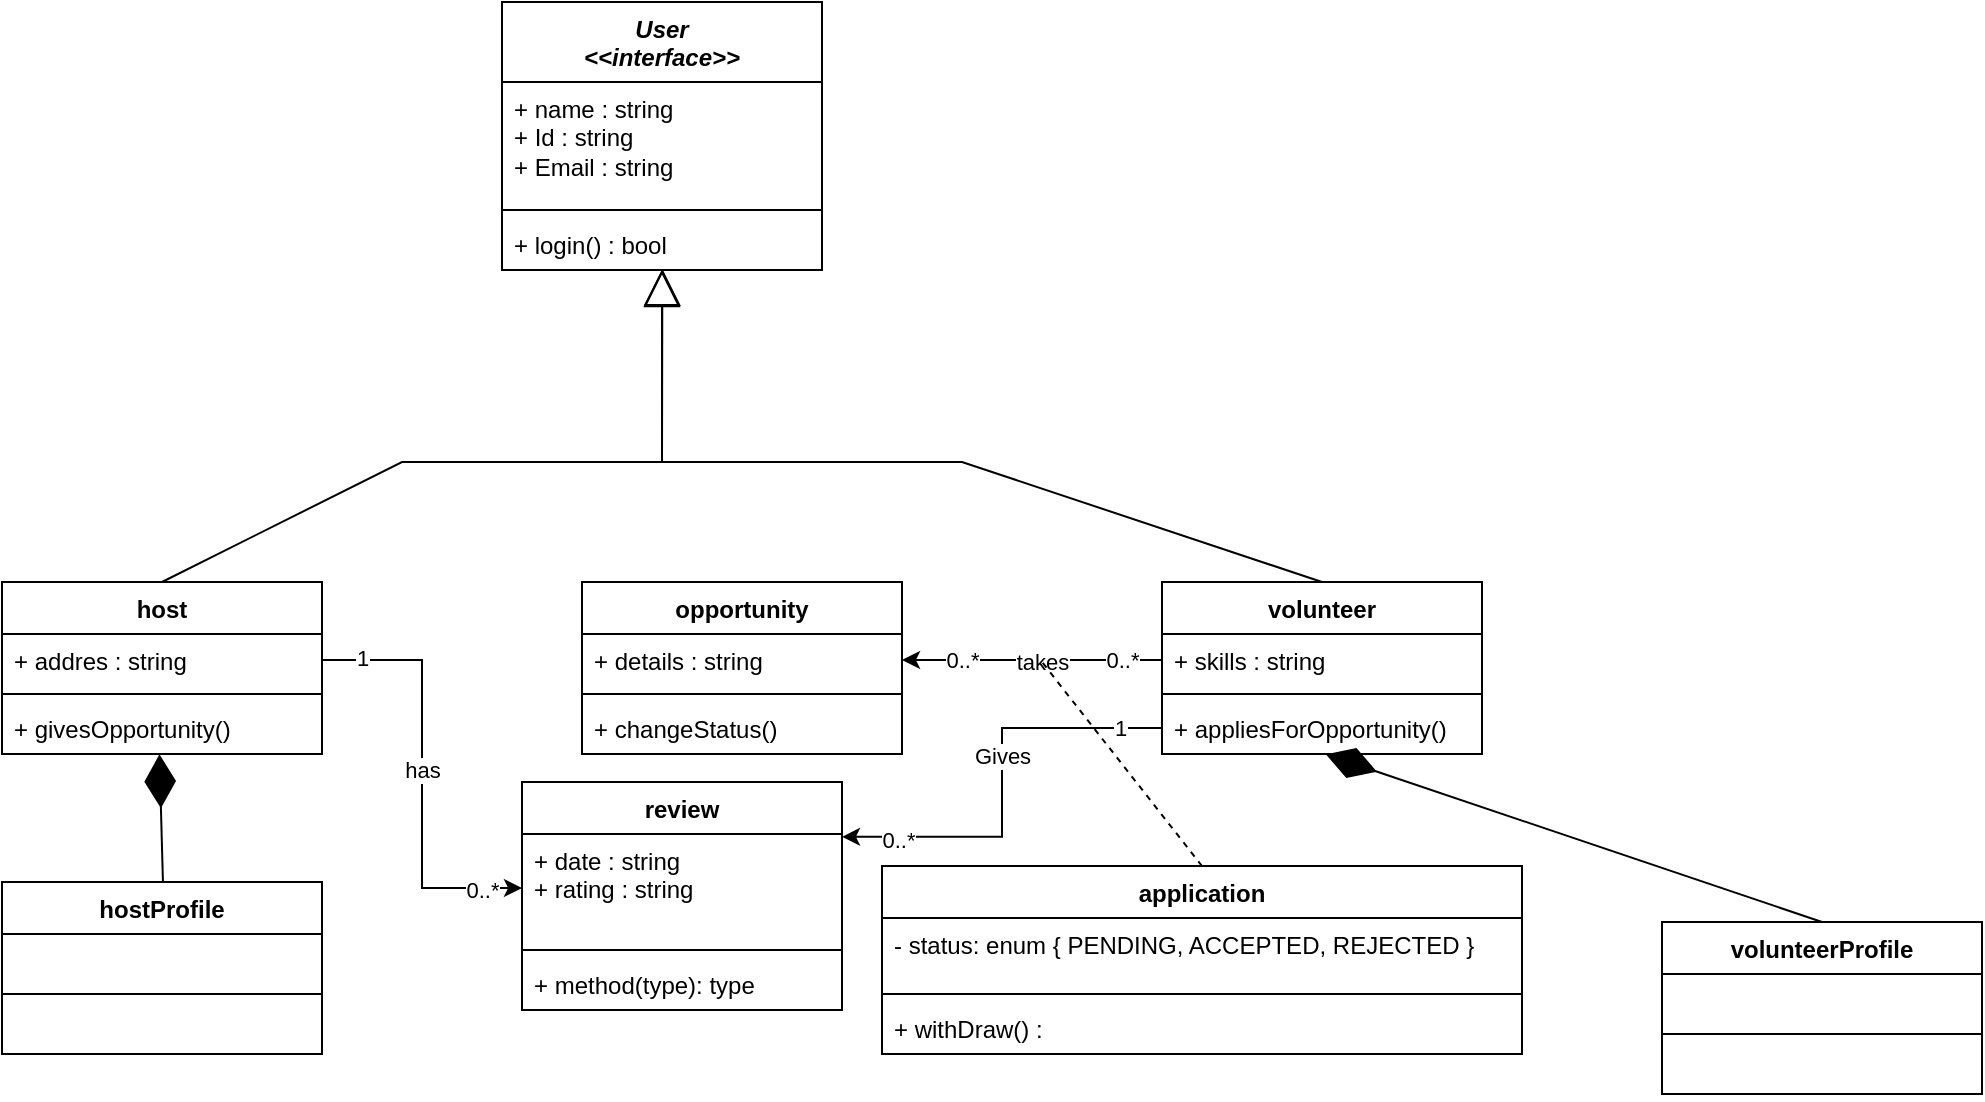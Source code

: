 <mxfile version="26.2.13">
  <diagram name="Page-1" id="c4acf3e9-155e-7222-9cf6-157b1a14988f">
    <mxGraphModel grid="1" page="1" gridSize="10" guides="1" tooltips="1" connect="1" arrows="1" fold="1" pageScale="1" pageWidth="850" pageHeight="1100" background="none" math="0" shadow="0">
      <root>
        <mxCell id="0" />
        <mxCell id="1" parent="0" />
        <mxCell id="H_vvZM-45epnp066Zg6I-5" value="&lt;i&gt;User&lt;br&gt;&amp;lt;&amp;lt;interface&amp;gt;&amp;gt;&lt;/i&gt;" style="swimlane;fontStyle=1;align=center;verticalAlign=top;childLayout=stackLayout;horizontal=1;startSize=40;horizontalStack=0;resizeParent=1;resizeParentMax=0;resizeLast=0;collapsible=1;marginBottom=0;whiteSpace=wrap;html=1;" vertex="1" parent="1">
          <mxGeometry x="290" y="-1230" width="160" height="134" as="geometry" />
        </mxCell>
        <mxCell id="H_vvZM-45epnp066Zg6I-6" value="+ name : string&lt;br&gt;+ Id : string&lt;div&gt;+ Email : string&lt;/div&gt;" style="text;strokeColor=none;fillColor=none;align=left;verticalAlign=top;spacingLeft=4;spacingRight=4;overflow=hidden;rotatable=0;points=[[0,0.5],[1,0.5]];portConstraint=eastwest;whiteSpace=wrap;html=1;" vertex="1" parent="H_vvZM-45epnp066Zg6I-5">
          <mxGeometry y="40" width="160" height="60" as="geometry" />
        </mxCell>
        <mxCell id="H_vvZM-45epnp066Zg6I-7" value="" style="line;strokeWidth=1;fillColor=none;align=left;verticalAlign=middle;spacingTop=-1;spacingLeft=3;spacingRight=3;rotatable=0;labelPosition=right;points=[];portConstraint=eastwest;strokeColor=inherit;" vertex="1" parent="H_vvZM-45epnp066Zg6I-5">
          <mxGeometry y="100" width="160" height="8" as="geometry" />
        </mxCell>
        <mxCell id="H_vvZM-45epnp066Zg6I-8" value="+ login() : bool" style="text;strokeColor=none;fillColor=none;align=left;verticalAlign=top;spacingLeft=4;spacingRight=4;overflow=hidden;rotatable=0;points=[[0,0.5],[1,0.5]];portConstraint=eastwest;whiteSpace=wrap;html=1;" vertex="1" parent="H_vvZM-45epnp066Zg6I-5">
          <mxGeometry y="108" width="160" height="26" as="geometry" />
        </mxCell>
        <mxCell id="H_vvZM-45epnp066Zg6I-9" value="host" style="swimlane;fontStyle=1;align=center;verticalAlign=top;childLayout=stackLayout;horizontal=1;startSize=26;horizontalStack=0;resizeParent=1;resizeParentMax=0;resizeLast=0;collapsible=1;marginBottom=0;whiteSpace=wrap;html=1;" vertex="1" parent="1">
          <mxGeometry x="40" y="-940" width="160" height="86" as="geometry" />
        </mxCell>
        <mxCell id="H_vvZM-45epnp066Zg6I-10" value="+ addres : string" style="text;strokeColor=none;fillColor=none;align=left;verticalAlign=top;spacingLeft=4;spacingRight=4;overflow=hidden;rotatable=0;points=[[0,0.5],[1,0.5]];portConstraint=eastwest;whiteSpace=wrap;html=1;" vertex="1" parent="H_vvZM-45epnp066Zg6I-9">
          <mxGeometry y="26" width="160" height="26" as="geometry" />
        </mxCell>
        <mxCell id="H_vvZM-45epnp066Zg6I-11" value="" style="line;strokeWidth=1;fillColor=none;align=left;verticalAlign=middle;spacingTop=-1;spacingLeft=3;spacingRight=3;rotatable=0;labelPosition=right;points=[];portConstraint=eastwest;strokeColor=inherit;" vertex="1" parent="H_vvZM-45epnp066Zg6I-9">
          <mxGeometry y="52" width="160" height="8" as="geometry" />
        </mxCell>
        <mxCell id="H_vvZM-45epnp066Zg6I-12" value="+ givesOpportunity()" style="text;strokeColor=none;fillColor=none;align=left;verticalAlign=top;spacingLeft=4;spacingRight=4;overflow=hidden;rotatable=0;points=[[0,0.5],[1,0.5]];portConstraint=eastwest;whiteSpace=wrap;html=1;" vertex="1" parent="H_vvZM-45epnp066Zg6I-9">
          <mxGeometry y="60" width="160" height="26" as="geometry" />
        </mxCell>
        <mxCell id="H_vvZM-45epnp066Zg6I-13" value="opportunity" style="swimlane;fontStyle=1;align=center;verticalAlign=top;childLayout=stackLayout;horizontal=1;startSize=26;horizontalStack=0;resizeParent=1;resizeParentMax=0;resizeLast=0;collapsible=1;marginBottom=0;whiteSpace=wrap;html=1;" vertex="1" parent="1">
          <mxGeometry x="330" y="-940" width="160" height="86" as="geometry" />
        </mxCell>
        <mxCell id="H_vvZM-45epnp066Zg6I-14" value="+ details : string" style="text;strokeColor=none;fillColor=none;align=left;verticalAlign=top;spacingLeft=4;spacingRight=4;overflow=hidden;rotatable=0;points=[[0,0.5],[1,0.5]];portConstraint=eastwest;whiteSpace=wrap;html=1;" vertex="1" parent="H_vvZM-45epnp066Zg6I-13">
          <mxGeometry y="26" width="160" height="26" as="geometry" />
        </mxCell>
        <mxCell id="H_vvZM-45epnp066Zg6I-15" value="" style="line;strokeWidth=1;fillColor=none;align=left;verticalAlign=middle;spacingTop=-1;spacingLeft=3;spacingRight=3;rotatable=0;labelPosition=right;points=[];portConstraint=eastwest;strokeColor=inherit;" vertex="1" parent="H_vvZM-45epnp066Zg6I-13">
          <mxGeometry y="52" width="160" height="8" as="geometry" />
        </mxCell>
        <mxCell id="H_vvZM-45epnp066Zg6I-16" value="+ changeStatus()" style="text;strokeColor=none;fillColor=none;align=left;verticalAlign=top;spacingLeft=4;spacingRight=4;overflow=hidden;rotatable=0;points=[[0,0.5],[1,0.5]];portConstraint=eastwest;whiteSpace=wrap;html=1;" vertex="1" parent="H_vvZM-45epnp066Zg6I-13">
          <mxGeometry y="60" width="160" height="26" as="geometry" />
        </mxCell>
        <mxCell id="H_vvZM-45epnp066Zg6I-17" value="volunteer" style="swimlane;fontStyle=1;align=center;verticalAlign=top;childLayout=stackLayout;horizontal=1;startSize=26;horizontalStack=0;resizeParent=1;resizeParentMax=0;resizeLast=0;collapsible=1;marginBottom=0;whiteSpace=wrap;html=1;" vertex="1" parent="1">
          <mxGeometry x="620" y="-940" width="160" height="86" as="geometry" />
        </mxCell>
        <mxCell id="H_vvZM-45epnp066Zg6I-18" value="+ skills : string" style="text;strokeColor=none;fillColor=none;align=left;verticalAlign=top;spacingLeft=4;spacingRight=4;overflow=hidden;rotatable=0;points=[[0,0.5],[1,0.5]];portConstraint=eastwest;whiteSpace=wrap;html=1;" vertex="1" parent="H_vvZM-45epnp066Zg6I-17">
          <mxGeometry y="26" width="160" height="26" as="geometry" />
        </mxCell>
        <mxCell id="H_vvZM-45epnp066Zg6I-19" value="" style="line;strokeWidth=1;fillColor=none;align=left;verticalAlign=middle;spacingTop=-1;spacingLeft=3;spacingRight=3;rotatable=0;labelPosition=right;points=[];portConstraint=eastwest;strokeColor=inherit;" vertex="1" parent="H_vvZM-45epnp066Zg6I-17">
          <mxGeometry y="52" width="160" height="8" as="geometry" />
        </mxCell>
        <mxCell id="H_vvZM-45epnp066Zg6I-20" value="+ appliesForOpportunity()" style="text;strokeColor=none;fillColor=none;align=left;verticalAlign=top;spacingLeft=4;spacingRight=4;overflow=hidden;rotatable=0;points=[[0,0.5],[1,0.5]];portConstraint=eastwest;whiteSpace=wrap;html=1;" vertex="1" parent="H_vvZM-45epnp066Zg6I-17">
          <mxGeometry y="60" width="160" height="26" as="geometry" />
        </mxCell>
        <mxCell id="H_vvZM-45epnp066Zg6I-22" value="" style="endArrow=block;endSize=16;endFill=0;html=1;rounded=0;entryX=0.5;entryY=1;entryDx=0;entryDy=0;exitX=0.5;exitY=0;exitDx=0;exitDy=0;" edge="1" parent="1" source="H_vvZM-45epnp066Zg6I-17" target="H_vvZM-45epnp066Zg6I-5">
          <mxGeometry width="160" relative="1" as="geometry">
            <mxPoint x="520" y="-1000" as="sourcePoint" />
            <mxPoint x="370" y="-1020" as="targetPoint" />
            <Array as="points">
              <mxPoint x="520" y="-1000" />
              <mxPoint x="370" y="-1000" />
            </Array>
          </mxGeometry>
        </mxCell>
        <mxCell id="H_vvZM-45epnp066Zg6I-23" value="" style="endArrow=block;endSize=16;endFill=0;html=1;rounded=0;entryX=0.501;entryY=0.974;entryDx=0;entryDy=0;entryPerimeter=0;exitX=0.5;exitY=0;exitDx=0;exitDy=0;" edge="1" parent="1" source="H_vvZM-45epnp066Zg6I-9" target="H_vvZM-45epnp066Zg6I-8">
          <mxGeometry width="160" relative="1" as="geometry">
            <mxPoint x="230" y="-950" as="sourcePoint" />
            <mxPoint x="370.16" y="-1042.622" as="targetPoint" />
            <Array as="points">
              <mxPoint x="240" y="-1000" />
              <mxPoint x="370" y="-1000" />
            </Array>
          </mxGeometry>
        </mxCell>
        <mxCell id="H_vvZM-45epnp066Zg6I-26" style="edgeStyle=orthogonalEdgeStyle;rounded=0;orthogonalLoop=1;jettySize=auto;html=1;exitX=0;exitY=0.5;exitDx=0;exitDy=0;entryX=1;entryY=0.5;entryDx=0;entryDy=0;" edge="1" parent="1" source="H_vvZM-45epnp066Zg6I-18" target="H_vvZM-45epnp066Zg6I-14">
          <mxGeometry relative="1" as="geometry" />
        </mxCell>
        <mxCell id="H_vvZM-45epnp066Zg6I-28" value="takes" style="edgeLabel;html=1;align=center;verticalAlign=middle;resizable=0;points=[];" connectable="0" vertex="1" parent="H_vvZM-45epnp066Zg6I-26">
          <mxGeometry x="-0.079" y="1" relative="1" as="geometry">
            <mxPoint as="offset" />
          </mxGeometry>
        </mxCell>
        <mxCell id="H_vvZM-45epnp066Zg6I-29" value="0..*" style="edgeLabel;html=1;align=center;verticalAlign=middle;resizable=0;points=[];" connectable="0" vertex="1" parent="H_vvZM-45epnp066Zg6I-26">
          <mxGeometry x="-0.765" relative="1" as="geometry">
            <mxPoint x="-85" as="offset" />
          </mxGeometry>
        </mxCell>
        <mxCell id="H_vvZM-45epnp066Zg6I-31" value="0..*" style="edgeLabel;html=1;align=center;verticalAlign=middle;resizable=0;points=[];" connectable="0" vertex="1" parent="H_vvZM-45epnp066Zg6I-26">
          <mxGeometry x="-0.765" relative="1" as="geometry">
            <mxPoint x="-5" as="offset" />
          </mxGeometry>
        </mxCell>
        <mxCell id="H_vvZM-45epnp066Zg6I-33" value="" style="endArrow=none;dashed=1;html=1;rounded=0;exitX=0.5;exitY=0;exitDx=0;exitDy=0;" edge="1" parent="1" source="H_vvZM-45epnp066Zg6I-34">
          <mxGeometry width="50" height="50" relative="1" as="geometry">
            <mxPoint x="560" y="-840" as="sourcePoint" />
            <mxPoint x="560" y="-900" as="targetPoint" />
          </mxGeometry>
        </mxCell>
        <mxCell id="H_vvZM-45epnp066Zg6I-34" value="application" style="swimlane;fontStyle=1;align=center;verticalAlign=top;childLayout=stackLayout;horizontal=1;startSize=26;horizontalStack=0;resizeParent=1;resizeParentMax=0;resizeLast=0;collapsible=1;marginBottom=0;whiteSpace=wrap;html=1;" vertex="1" parent="1">
          <mxGeometry x="480" y="-798" width="320" height="94" as="geometry" />
        </mxCell>
        <mxCell id="H_vvZM-45epnp066Zg6I-35" value="- status: enum { PENDING, ACCEPTED, REJECTED }" style="text;strokeColor=none;fillColor=none;align=left;verticalAlign=top;spacingLeft=4;spacingRight=4;overflow=hidden;rotatable=0;points=[[0,0.5],[1,0.5]];portConstraint=eastwest;whiteSpace=wrap;html=1;" vertex="1" parent="H_vvZM-45epnp066Zg6I-34">
          <mxGeometry y="26" width="320" height="34" as="geometry" />
        </mxCell>
        <mxCell id="H_vvZM-45epnp066Zg6I-36" value="" style="line;strokeWidth=1;fillColor=none;align=left;verticalAlign=middle;spacingTop=-1;spacingLeft=3;spacingRight=3;rotatable=0;labelPosition=right;points=[];portConstraint=eastwest;strokeColor=inherit;" vertex="1" parent="H_vvZM-45epnp066Zg6I-34">
          <mxGeometry y="60" width="320" height="8" as="geometry" />
        </mxCell>
        <mxCell id="H_vvZM-45epnp066Zg6I-37" value="+ withDraw() :" style="text;strokeColor=none;fillColor=none;align=left;verticalAlign=top;spacingLeft=4;spacingRight=4;overflow=hidden;rotatable=0;points=[[0,0.5],[1,0.5]];portConstraint=eastwest;whiteSpace=wrap;html=1;" vertex="1" parent="H_vvZM-45epnp066Zg6I-34">
          <mxGeometry y="68" width="320" height="26" as="geometry" />
        </mxCell>
        <mxCell id="H_vvZM-45epnp066Zg6I-38" value="volunteerProfile" style="swimlane;fontStyle=1;align=center;verticalAlign=top;childLayout=stackLayout;horizontal=1;startSize=26;horizontalStack=0;resizeParent=1;resizeParentMax=0;resizeLast=0;collapsible=1;marginBottom=0;whiteSpace=wrap;html=1;" vertex="1" parent="1">
          <mxGeometry x="870" y="-770" width="160" height="86" as="geometry" />
        </mxCell>
        <mxCell id="H_vvZM-45epnp066Zg6I-39" value="&amp;nbsp;" style="text;strokeColor=none;fillColor=none;align=left;verticalAlign=top;spacingLeft=4;spacingRight=4;overflow=hidden;rotatable=0;points=[[0,0.5],[1,0.5]];portConstraint=eastwest;whiteSpace=wrap;html=1;" vertex="1" parent="H_vvZM-45epnp066Zg6I-38">
          <mxGeometry y="26" width="160" height="26" as="geometry" />
        </mxCell>
        <mxCell id="H_vvZM-45epnp066Zg6I-40" value="" style="line;strokeWidth=1;fillColor=none;align=left;verticalAlign=middle;spacingTop=-1;spacingLeft=3;spacingRight=3;rotatable=0;labelPosition=right;points=[];portConstraint=eastwest;strokeColor=inherit;" vertex="1" parent="H_vvZM-45epnp066Zg6I-38">
          <mxGeometry y="52" width="160" height="8" as="geometry" />
        </mxCell>
        <mxCell id="H_vvZM-45epnp066Zg6I-41" value="&amp;nbsp;" style="text;strokeColor=none;fillColor=none;align=left;verticalAlign=top;spacingLeft=4;spacingRight=4;overflow=hidden;rotatable=0;points=[[0,0.5],[1,0.5]];portConstraint=eastwest;whiteSpace=wrap;html=1;" vertex="1" parent="H_vvZM-45epnp066Zg6I-38">
          <mxGeometry y="60" width="160" height="26" as="geometry" />
        </mxCell>
        <mxCell id="H_vvZM-45epnp066Zg6I-44" value="" style="endArrow=diamondThin;endFill=1;endSize=24;html=1;rounded=0;exitX=0.5;exitY=0;exitDx=0;exitDy=0;entryX=0.512;entryY=1.007;entryDx=0;entryDy=0;entryPerimeter=0;" edge="1" parent="1" source="H_vvZM-45epnp066Zg6I-38" target="H_vvZM-45epnp066Zg6I-20">
          <mxGeometry width="160" relative="1" as="geometry">
            <mxPoint x="770" y="-760" as="sourcePoint" />
            <mxPoint x="690" y="-830" as="targetPoint" />
          </mxGeometry>
        </mxCell>
        <mxCell id="H_vvZM-45epnp066Zg6I-45" value="hostProfile" style="swimlane;fontStyle=1;align=center;verticalAlign=top;childLayout=stackLayout;horizontal=1;startSize=26;horizontalStack=0;resizeParent=1;resizeParentMax=0;resizeLast=0;collapsible=1;marginBottom=0;whiteSpace=wrap;html=1;" vertex="1" parent="1">
          <mxGeometry x="40" y="-790" width="160" height="86" as="geometry" />
        </mxCell>
        <mxCell id="H_vvZM-45epnp066Zg6I-46" value="&amp;nbsp;" style="text;strokeColor=none;fillColor=none;align=left;verticalAlign=top;spacingLeft=4;spacingRight=4;overflow=hidden;rotatable=0;points=[[0,0.5],[1,0.5]];portConstraint=eastwest;whiteSpace=wrap;html=1;" vertex="1" parent="H_vvZM-45epnp066Zg6I-45">
          <mxGeometry y="26" width="160" height="26" as="geometry" />
        </mxCell>
        <mxCell id="H_vvZM-45epnp066Zg6I-47" value="" style="line;strokeWidth=1;fillColor=none;align=left;verticalAlign=middle;spacingTop=-1;spacingLeft=3;spacingRight=3;rotatable=0;labelPosition=right;points=[];portConstraint=eastwest;strokeColor=inherit;" vertex="1" parent="H_vvZM-45epnp066Zg6I-45">
          <mxGeometry y="52" width="160" height="8" as="geometry" />
        </mxCell>
        <mxCell id="H_vvZM-45epnp066Zg6I-48" value="&amp;nbsp;" style="text;strokeColor=none;fillColor=none;align=left;verticalAlign=top;spacingLeft=4;spacingRight=4;overflow=hidden;rotatable=0;points=[[0,0.5],[1,0.5]];portConstraint=eastwest;whiteSpace=wrap;html=1;" vertex="1" parent="H_vvZM-45epnp066Zg6I-45">
          <mxGeometry y="60" width="160" height="26" as="geometry" />
        </mxCell>
        <mxCell id="H_vvZM-45epnp066Zg6I-51" value="" style="endArrow=diamondThin;endFill=1;endSize=24;html=1;rounded=0;entryX=0.492;entryY=1.007;entryDx=0;entryDy=0;entryPerimeter=0;exitX=0.5;exitY=0;exitDx=0;exitDy=0;" edge="1" parent="1" target="H_vvZM-45epnp066Zg6I-12">
          <mxGeometry width="160" relative="1" as="geometry">
            <mxPoint x="120.48" y="-790" as="sourcePoint" />
            <mxPoint x="119.52" y="-851.998" as="targetPoint" />
          </mxGeometry>
        </mxCell>
        <mxCell id="H_vvZM-45epnp066Zg6I-52" value="review" style="swimlane;fontStyle=1;align=center;verticalAlign=top;childLayout=stackLayout;horizontal=1;startSize=26;horizontalStack=0;resizeParent=1;resizeParentMax=0;resizeLast=0;collapsible=1;marginBottom=0;whiteSpace=wrap;html=1;" vertex="1" parent="1">
          <mxGeometry x="300" y="-840" width="160" height="114" as="geometry" />
        </mxCell>
        <mxCell id="H_vvZM-45epnp066Zg6I-53" value="+ date : string&lt;div&gt;+ rating : string&lt;/div&gt;" style="text;strokeColor=none;fillColor=none;align=left;verticalAlign=top;spacingLeft=4;spacingRight=4;overflow=hidden;rotatable=0;points=[[0,0.5],[1,0.5]];portConstraint=eastwest;whiteSpace=wrap;html=1;" vertex="1" parent="H_vvZM-45epnp066Zg6I-52">
          <mxGeometry y="26" width="160" height="54" as="geometry" />
        </mxCell>
        <mxCell id="H_vvZM-45epnp066Zg6I-54" value="" style="line;strokeWidth=1;fillColor=none;align=left;verticalAlign=middle;spacingTop=-1;spacingLeft=3;spacingRight=3;rotatable=0;labelPosition=right;points=[];portConstraint=eastwest;strokeColor=inherit;" vertex="1" parent="H_vvZM-45epnp066Zg6I-52">
          <mxGeometry y="80" width="160" height="8" as="geometry" />
        </mxCell>
        <mxCell id="H_vvZM-45epnp066Zg6I-55" value="+ method(type): type" style="text;strokeColor=none;fillColor=none;align=left;verticalAlign=top;spacingLeft=4;spacingRight=4;overflow=hidden;rotatable=0;points=[[0,0.5],[1,0.5]];portConstraint=eastwest;whiteSpace=wrap;html=1;" vertex="1" parent="H_vvZM-45epnp066Zg6I-52">
          <mxGeometry y="88" width="160" height="26" as="geometry" />
        </mxCell>
        <mxCell id="H_vvZM-45epnp066Zg6I-56" style="edgeStyle=orthogonalEdgeStyle;rounded=0;orthogonalLoop=1;jettySize=auto;html=1;exitX=0;exitY=0.5;exitDx=0;exitDy=0;entryX=1;entryY=0.026;entryDx=0;entryDy=0;entryPerimeter=0;" edge="1" parent="1" source="H_vvZM-45epnp066Zg6I-20" target="H_vvZM-45epnp066Zg6I-53">
          <mxGeometry relative="1" as="geometry" />
        </mxCell>
        <mxCell id="H_vvZM-45epnp066Zg6I-58" value="Gives" style="edgeLabel;html=1;align=center;verticalAlign=middle;resizable=0;points=[];" connectable="0" vertex="1" parent="H_vvZM-45epnp066Zg6I-56">
          <mxGeometry x="-0.124" relative="1" as="geometry">
            <mxPoint as="offset" />
          </mxGeometry>
        </mxCell>
        <mxCell id="H_vvZM-45epnp066Zg6I-59" value="1" style="edgeLabel;html=1;align=center;verticalAlign=middle;resizable=0;points=[];" connectable="0" vertex="1" parent="H_vvZM-45epnp066Zg6I-56">
          <mxGeometry x="-0.805" relative="1" as="geometry">
            <mxPoint as="offset" />
          </mxGeometry>
        </mxCell>
        <mxCell id="H_vvZM-45epnp066Zg6I-60" value="0..*" style="edgeLabel;html=1;align=center;verticalAlign=middle;resizable=0;points=[];" connectable="0" vertex="1" parent="H_vvZM-45epnp066Zg6I-56">
          <mxGeometry x="0.745" y="1" relative="1" as="geometry">
            <mxPoint as="offset" />
          </mxGeometry>
        </mxCell>
        <mxCell id="H_vvZM-45epnp066Zg6I-61" style="edgeStyle=orthogonalEdgeStyle;rounded=0;orthogonalLoop=1;jettySize=auto;html=1;exitX=1;exitY=0.5;exitDx=0;exitDy=0;entryX=0;entryY=0.5;entryDx=0;entryDy=0;" edge="1" parent="1" source="H_vvZM-45epnp066Zg6I-10" target="H_vvZM-45epnp066Zg6I-53">
          <mxGeometry relative="1" as="geometry" />
        </mxCell>
        <mxCell id="H_vvZM-45epnp066Zg6I-62" value="1" style="edgeLabel;html=1;align=center;verticalAlign=middle;resizable=0;points=[];" connectable="0" vertex="1" parent="H_vvZM-45epnp066Zg6I-61">
          <mxGeometry x="-0.811" y="1" relative="1" as="geometry">
            <mxPoint as="offset" />
          </mxGeometry>
        </mxCell>
        <mxCell id="H_vvZM-45epnp066Zg6I-63" value="has" style="edgeLabel;html=1;align=center;verticalAlign=middle;resizable=0;points=[];" connectable="0" vertex="1" parent="H_vvZM-45epnp066Zg6I-61">
          <mxGeometry x="-0.019" relative="1" as="geometry">
            <mxPoint as="offset" />
          </mxGeometry>
        </mxCell>
        <mxCell id="H_vvZM-45epnp066Zg6I-64" value="0..*" style="edgeLabel;html=1;align=center;verticalAlign=middle;resizable=0;points=[];" connectable="0" vertex="1" parent="H_vvZM-45epnp066Zg6I-61">
          <mxGeometry x="0.815" y="-1" relative="1" as="geometry">
            <mxPoint as="offset" />
          </mxGeometry>
        </mxCell>
      </root>
    </mxGraphModel>
  </diagram>
</mxfile>
